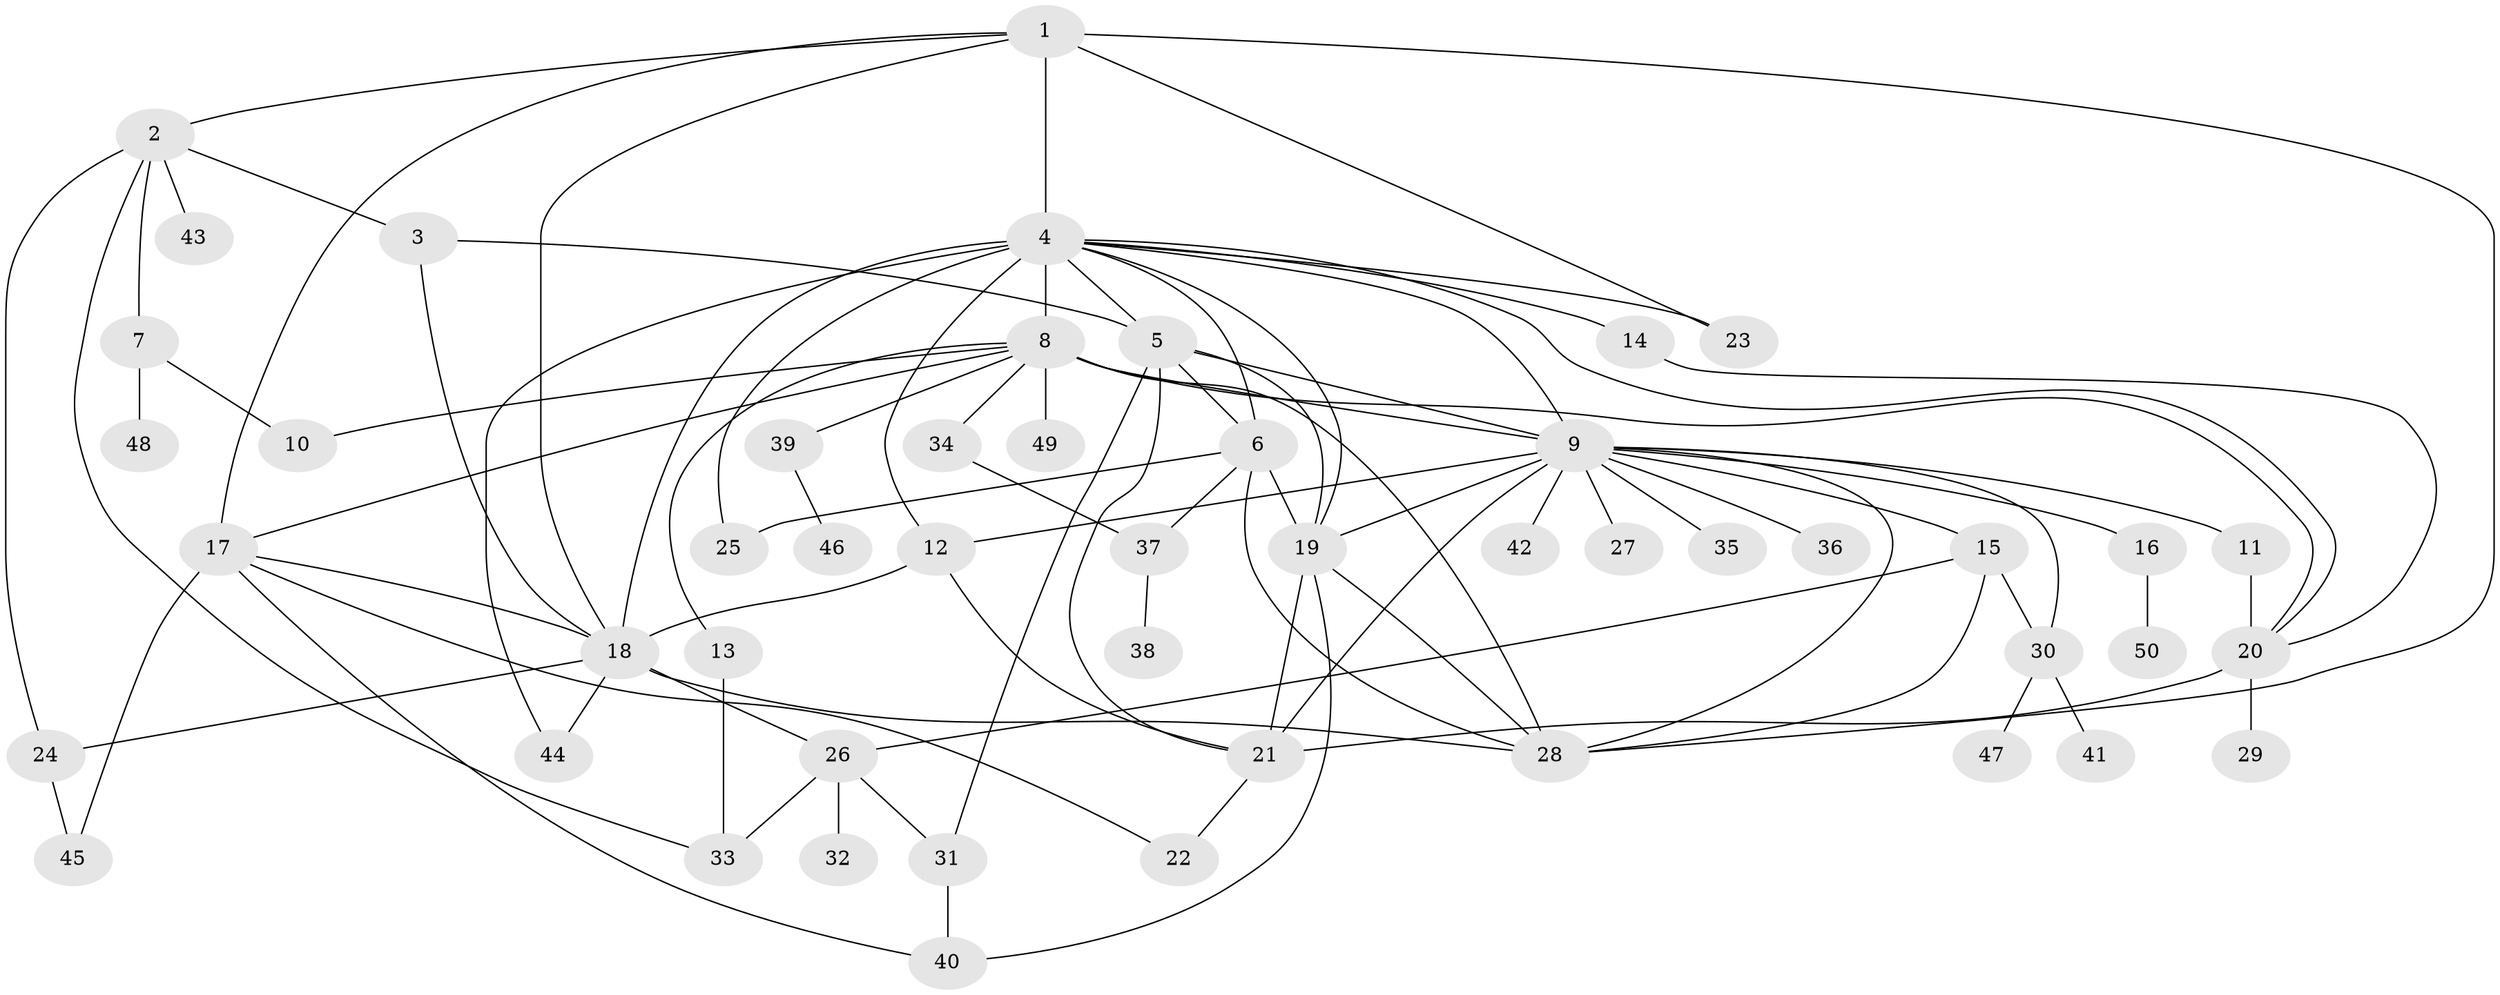 // original degree distribution, {10: 0.020202020202020204, 7: 0.050505050505050504, 3: 0.13131313131313133, 28: 0.010101010101010102, 4: 0.0707070707070707, 18: 0.010101010101010102, 2: 0.1717171717171717, 5: 0.0707070707070707, 1: 0.43434343434343436, 6: 0.030303030303030304}
// Generated by graph-tools (version 1.1) at 2025/35/03/09/25 02:35:28]
// undirected, 50 vertices, 90 edges
graph export_dot {
graph [start="1"]
  node [color=gray90,style=filled];
  1;
  2;
  3;
  4;
  5;
  6;
  7;
  8;
  9;
  10;
  11;
  12;
  13;
  14;
  15;
  16;
  17;
  18;
  19;
  20;
  21;
  22;
  23;
  24;
  25;
  26;
  27;
  28;
  29;
  30;
  31;
  32;
  33;
  34;
  35;
  36;
  37;
  38;
  39;
  40;
  41;
  42;
  43;
  44;
  45;
  46;
  47;
  48;
  49;
  50;
  1 -- 2 [weight=1.0];
  1 -- 4 [weight=1.0];
  1 -- 17 [weight=2.0];
  1 -- 18 [weight=1.0];
  1 -- 23 [weight=3.0];
  1 -- 28 [weight=1.0];
  2 -- 3 [weight=1.0];
  2 -- 7 [weight=1.0];
  2 -- 24 [weight=1.0];
  2 -- 33 [weight=1.0];
  2 -- 43 [weight=1.0];
  3 -- 5 [weight=2.0];
  3 -- 18 [weight=1.0];
  4 -- 5 [weight=1.0];
  4 -- 6 [weight=1.0];
  4 -- 8 [weight=11.0];
  4 -- 9 [weight=1.0];
  4 -- 12 [weight=2.0];
  4 -- 14 [weight=1.0];
  4 -- 18 [weight=1.0];
  4 -- 19 [weight=1.0];
  4 -- 20 [weight=1.0];
  4 -- 23 [weight=1.0];
  4 -- 25 [weight=1.0];
  4 -- 44 [weight=1.0];
  5 -- 6 [weight=1.0];
  5 -- 9 [weight=1.0];
  5 -- 19 [weight=1.0];
  5 -- 21 [weight=1.0];
  5 -- 31 [weight=1.0];
  6 -- 19 [weight=1.0];
  6 -- 25 [weight=1.0];
  6 -- 28 [weight=1.0];
  6 -- 37 [weight=1.0];
  7 -- 10 [weight=1.0];
  7 -- 48 [weight=1.0];
  8 -- 9 [weight=2.0];
  8 -- 10 [weight=1.0];
  8 -- 13 [weight=1.0];
  8 -- 17 [weight=1.0];
  8 -- 20 [weight=1.0];
  8 -- 28 [weight=1.0];
  8 -- 34 [weight=2.0];
  8 -- 39 [weight=1.0];
  8 -- 49 [weight=1.0];
  9 -- 11 [weight=1.0];
  9 -- 12 [weight=1.0];
  9 -- 15 [weight=1.0];
  9 -- 16 [weight=1.0];
  9 -- 19 [weight=1.0];
  9 -- 21 [weight=1.0];
  9 -- 27 [weight=1.0];
  9 -- 28 [weight=1.0];
  9 -- 30 [weight=1.0];
  9 -- 35 [weight=1.0];
  9 -- 36 [weight=1.0];
  9 -- 42 [weight=1.0];
  11 -- 20 [weight=1.0];
  12 -- 18 [weight=1.0];
  12 -- 21 [weight=1.0];
  13 -- 33 [weight=1.0];
  14 -- 20 [weight=1.0];
  15 -- 26 [weight=1.0];
  15 -- 28 [weight=1.0];
  15 -- 30 [weight=1.0];
  16 -- 50 [weight=1.0];
  17 -- 18 [weight=1.0];
  17 -- 22 [weight=1.0];
  17 -- 40 [weight=1.0];
  17 -- 45 [weight=1.0];
  18 -- 24 [weight=1.0];
  18 -- 26 [weight=1.0];
  18 -- 28 [weight=1.0];
  18 -- 44 [weight=1.0];
  19 -- 21 [weight=1.0];
  19 -- 28 [weight=1.0];
  19 -- 40 [weight=1.0];
  20 -- 21 [weight=3.0];
  20 -- 29 [weight=1.0];
  21 -- 22 [weight=1.0];
  24 -- 45 [weight=1.0];
  26 -- 31 [weight=1.0];
  26 -- 32 [weight=1.0];
  26 -- 33 [weight=1.0];
  30 -- 41 [weight=1.0];
  30 -- 47 [weight=1.0];
  31 -- 40 [weight=1.0];
  34 -- 37 [weight=1.0];
  37 -- 38 [weight=1.0];
  39 -- 46 [weight=1.0];
}
